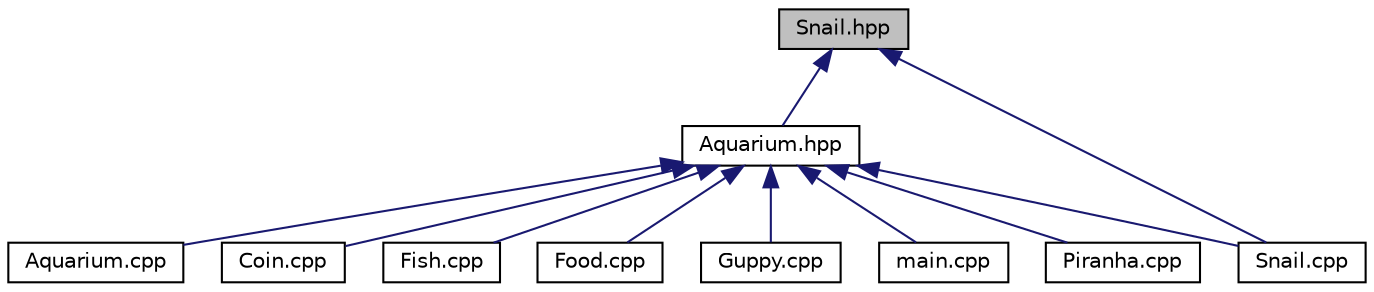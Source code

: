 digraph "Snail.hpp"
{
  edge [fontname="Helvetica",fontsize="10",labelfontname="Helvetica",labelfontsize="10"];
  node [fontname="Helvetica",fontsize="10",shape=record];
  Node10 [label="Snail.hpp",height=0.2,width=0.4,color="black", fillcolor="grey75", style="filled", fontcolor="black"];
  Node10 -> Node11 [dir="back",color="midnightblue",fontsize="10",style="solid"];
  Node11 [label="Aquarium.hpp",height=0.2,width=0.4,color="black", fillcolor="white", style="filled",URL="$_aquarium_8hpp.html"];
  Node11 -> Node12 [dir="back",color="midnightblue",fontsize="10",style="solid"];
  Node12 [label="Aquarium.cpp",height=0.2,width=0.4,color="black", fillcolor="white", style="filled",URL="$_aquarium_8cpp.html"];
  Node11 -> Node13 [dir="back",color="midnightblue",fontsize="10",style="solid"];
  Node13 [label="Coin.cpp",height=0.2,width=0.4,color="black", fillcolor="white", style="filled",URL="$_coin_8cpp.html"];
  Node11 -> Node14 [dir="back",color="midnightblue",fontsize="10",style="solid"];
  Node14 [label="Fish.cpp",height=0.2,width=0.4,color="black", fillcolor="white", style="filled",URL="$_fish_8cpp.html"];
  Node11 -> Node15 [dir="back",color="midnightblue",fontsize="10",style="solid"];
  Node15 [label="Food.cpp",height=0.2,width=0.4,color="black", fillcolor="white", style="filled",URL="$_food_8cpp.html"];
  Node11 -> Node16 [dir="back",color="midnightblue",fontsize="10",style="solid"];
  Node16 [label="Guppy.cpp",height=0.2,width=0.4,color="black", fillcolor="white", style="filled",URL="$_guppy_8cpp.html"];
  Node11 -> Node17 [dir="back",color="midnightblue",fontsize="10",style="solid"];
  Node17 [label="main.cpp",height=0.2,width=0.4,color="black", fillcolor="white", style="filled",URL="$main_8cpp.html"];
  Node11 -> Node18 [dir="back",color="midnightblue",fontsize="10",style="solid"];
  Node18 [label="Piranha.cpp",height=0.2,width=0.4,color="black", fillcolor="white", style="filled",URL="$_piranha_8cpp.html"];
  Node11 -> Node19 [dir="back",color="midnightblue",fontsize="10",style="solid"];
  Node19 [label="Snail.cpp",height=0.2,width=0.4,color="black", fillcolor="white", style="filled",URL="$_snail_8cpp.html"];
  Node10 -> Node19 [dir="back",color="midnightblue",fontsize="10",style="solid"];
}
